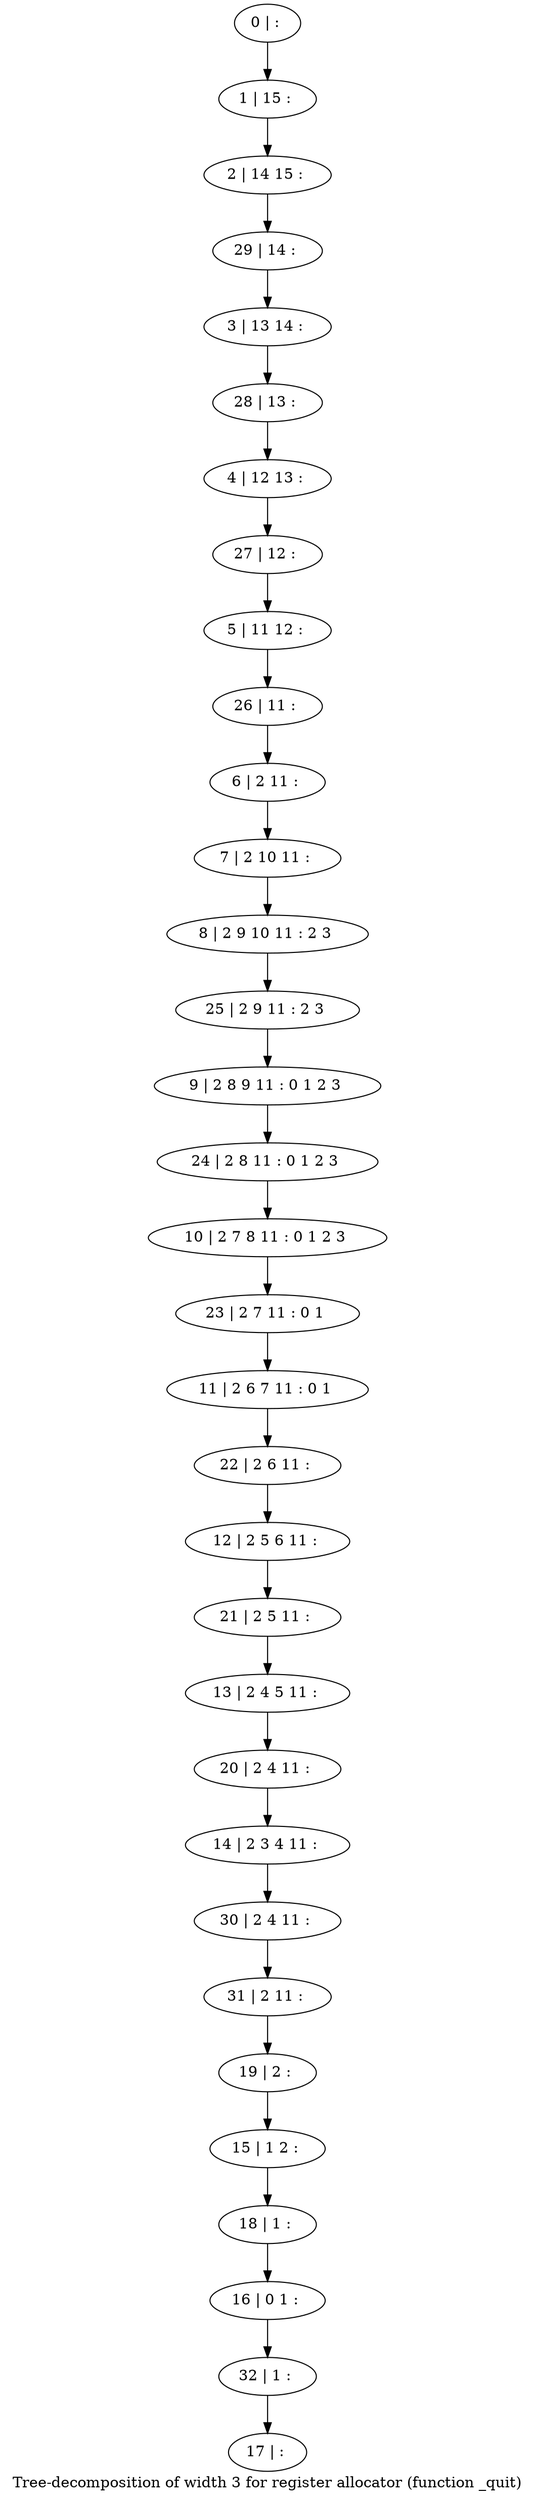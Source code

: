 digraph G {
graph [label="Tree-decomposition of width 3 for register allocator (function _quit)"]
0[label="0 | : "];
1[label="1 | 15 : "];
2[label="2 | 14 15 : "];
3[label="3 | 13 14 : "];
4[label="4 | 12 13 : "];
5[label="5 | 11 12 : "];
6[label="6 | 2 11 : "];
7[label="7 | 2 10 11 : "];
8[label="8 | 2 9 10 11 : 2 3 "];
9[label="9 | 2 8 9 11 : 0 1 2 3 "];
10[label="10 | 2 7 8 11 : 0 1 2 3 "];
11[label="11 | 2 6 7 11 : 0 1 "];
12[label="12 | 2 5 6 11 : "];
13[label="13 | 2 4 5 11 : "];
14[label="14 | 2 3 4 11 : "];
15[label="15 | 1 2 : "];
16[label="16 | 0 1 : "];
17[label="17 | : "];
18[label="18 | 1 : "];
19[label="19 | 2 : "];
20[label="20 | 2 4 11 : "];
21[label="21 | 2 5 11 : "];
22[label="22 | 2 6 11 : "];
23[label="23 | 2 7 11 : 0 1 "];
24[label="24 | 2 8 11 : 0 1 2 3 "];
25[label="25 | 2 9 11 : 2 3 "];
26[label="26 | 11 : "];
27[label="27 | 12 : "];
28[label="28 | 13 : "];
29[label="29 | 14 : "];
30[label="30 | 2 4 11 : "];
31[label="31 | 2 11 : "];
32[label="32 | 1 : "];
0->1 ;
1->2 ;
6->7 ;
7->8 ;
18->16 ;
15->18 ;
19->15 ;
20->14 ;
13->20 ;
21->13 ;
12->21 ;
22->12 ;
11->22 ;
23->11 ;
10->23 ;
24->10 ;
9->24 ;
25->9 ;
8->25 ;
26->6 ;
5->26 ;
27->5 ;
4->27 ;
28->4 ;
3->28 ;
29->3 ;
2->29 ;
14->30 ;
31->19 ;
30->31 ;
32->17 ;
16->32 ;
}
